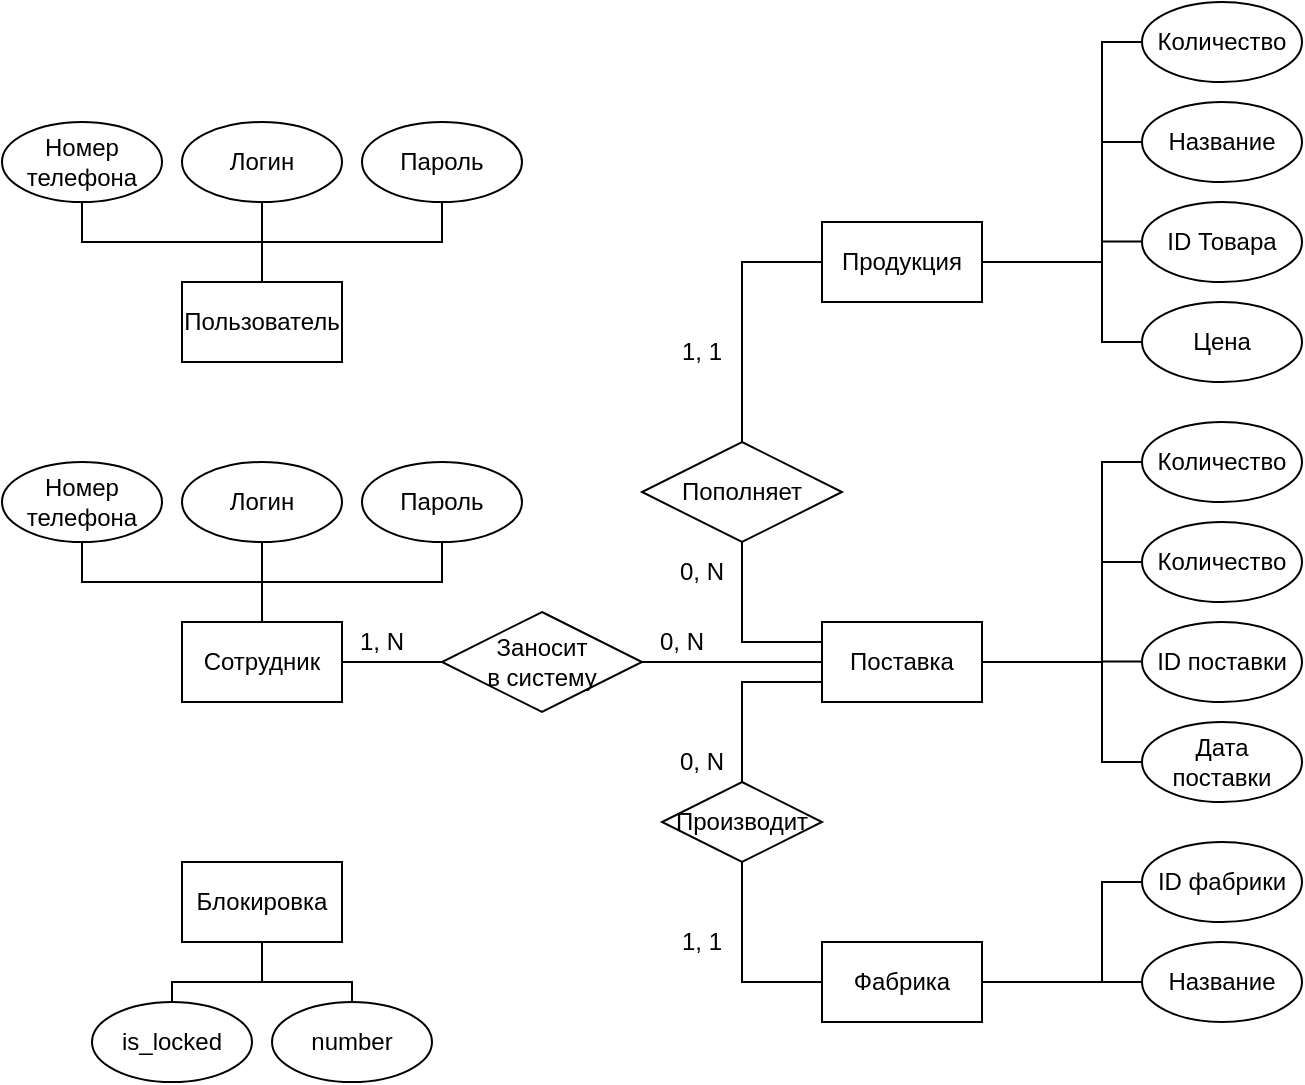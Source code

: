 <mxfile version="22.1.13" type="github">
  <diagram name="Страница — 1" id="OJRPwjM_ZqPg-A0EtJ_c">
    <mxGraphModel dx="2967" dy="1865" grid="1" gridSize="10" guides="1" tooltips="1" connect="1" arrows="1" fold="1" page="1" pageScale="1" pageWidth="827" pageHeight="1169" math="0" shadow="0">
      <root>
        <mxCell id="0" />
        <mxCell id="1" parent="0" />
        <mxCell id="K-1etbnxxpqMj6hJHPy6-2" value="Фабрика" style="rounded=0;whiteSpace=wrap;html=1;" parent="1" vertex="1">
          <mxGeometry x="-1140" y="-630" width="80" height="40" as="geometry" />
        </mxCell>
        <mxCell id="K-1etbnxxpqMj6hJHPy6-3" value="Производит" style="rhombus;whiteSpace=wrap;html=1;" parent="1" vertex="1">
          <mxGeometry x="-1220" y="-710" width="80" height="40" as="geometry" />
        </mxCell>
        <mxCell id="K-1etbnxxpqMj6hJHPy6-4" value="Поставка" style="rounded=0;whiteSpace=wrap;html=1;" parent="1" vertex="1">
          <mxGeometry x="-1140" y="-790" width="80" height="40" as="geometry" />
        </mxCell>
        <mxCell id="K-1etbnxxpqMj6hJHPy6-5" value="Пополняет" style="rhombus;whiteSpace=wrap;html=1;" parent="1" vertex="1">
          <mxGeometry x="-1230" y="-880" width="100" height="50" as="geometry" />
        </mxCell>
        <mxCell id="K-1etbnxxpqMj6hJHPy6-7" value="" style="endArrow=none;html=1;rounded=0;exitX=0.5;exitY=1;exitDx=0;exitDy=0;entryX=0;entryY=0.5;entryDx=0;entryDy=0;" parent="1" source="K-1etbnxxpqMj6hJHPy6-3" target="K-1etbnxxpqMj6hJHPy6-2" edge="1">
          <mxGeometry width="50" height="50" relative="1" as="geometry">
            <mxPoint x="-950" y="-700" as="sourcePoint" />
            <mxPoint x="-900" y="-750" as="targetPoint" />
            <Array as="points">
              <mxPoint x="-1180" y="-610" />
            </Array>
          </mxGeometry>
        </mxCell>
        <mxCell id="K-1etbnxxpqMj6hJHPy6-8" value="" style="endArrow=none;html=1;rounded=0;exitX=0;exitY=0.75;exitDx=0;exitDy=0;entryX=0.5;entryY=0;entryDx=0;entryDy=0;" parent="1" source="K-1etbnxxpqMj6hJHPy6-4" target="K-1etbnxxpqMj6hJHPy6-3" edge="1">
          <mxGeometry width="50" height="50" relative="1" as="geometry">
            <mxPoint x="-1250" y="-795" as="sourcePoint" />
            <mxPoint x="-1210" y="-735" as="targetPoint" />
            <Array as="points">
              <mxPoint x="-1180" y="-760" />
            </Array>
          </mxGeometry>
        </mxCell>
        <mxCell id="K-1etbnxxpqMj6hJHPy6-9" value="" style="endArrow=none;html=1;rounded=0;exitX=0;exitY=0.25;exitDx=0;exitDy=0;entryX=0.5;entryY=1;entryDx=0;entryDy=0;" parent="1" source="K-1etbnxxpqMj6hJHPy6-4" target="K-1etbnxxpqMj6hJHPy6-5" edge="1">
          <mxGeometry width="50" height="50" relative="1" as="geometry">
            <mxPoint x="-1130" y="-750" as="sourcePoint" />
            <mxPoint x="-1170" y="-700" as="targetPoint" />
            <Array as="points">
              <mxPoint x="-1180" y="-780" />
            </Array>
          </mxGeometry>
        </mxCell>
        <mxCell id="K-1etbnxxpqMj6hJHPy6-10" value="" style="endArrow=none;html=1;rounded=0;entryX=0.5;entryY=0;entryDx=0;entryDy=0;exitX=0;exitY=0.5;exitDx=0;exitDy=0;" parent="1" source="K-1etbnxxpqMj6hJHPy6-21" target="K-1etbnxxpqMj6hJHPy6-5" edge="1">
          <mxGeometry width="50" height="50" relative="1" as="geometry">
            <mxPoint x="-1180" y="-1030" as="sourcePoint" />
            <mxPoint x="-1170" y="-820" as="targetPoint" />
            <Array as="points">
              <mxPoint x="-1180" y="-970" />
            </Array>
          </mxGeometry>
        </mxCell>
        <mxCell id="K-1etbnxxpqMj6hJHPy6-14" value="ID поставки" style="ellipse;whiteSpace=wrap;html=1;" parent="1" vertex="1">
          <mxGeometry x="-980" y="-790" width="80" height="40" as="geometry" />
        </mxCell>
        <mxCell id="K-1etbnxxpqMj6hJHPy6-16" value="Дата поставки" style="ellipse;whiteSpace=wrap;html=1;" parent="1" vertex="1">
          <mxGeometry x="-980" y="-740" width="80" height="40" as="geometry" />
        </mxCell>
        <mxCell id="K-1etbnxxpqMj6hJHPy6-18" value="Количество" style="ellipse;whiteSpace=wrap;html=1;" parent="1" vertex="1">
          <mxGeometry x="-980" y="-840" width="80" height="40" as="geometry" />
        </mxCell>
        <mxCell id="K-1etbnxxpqMj6hJHPy6-21" value="Продукция" style="rounded=0;whiteSpace=wrap;html=1;" parent="1" vertex="1">
          <mxGeometry x="-1140" y="-990" width="80" height="40" as="geometry" />
        </mxCell>
        <mxCell id="K-1etbnxxpqMj6hJHPy6-23" value="" style="endArrow=none;html=1;rounded=0;exitX=1;exitY=0.5;exitDx=0;exitDy=0;" parent="1" source="K-1etbnxxpqMj6hJHPy6-4" edge="1">
          <mxGeometry width="50" height="50" relative="1" as="geometry">
            <mxPoint x="-910" y="-860" as="sourcePoint" />
            <mxPoint x="-1000" y="-770" as="targetPoint" />
          </mxGeometry>
        </mxCell>
        <mxCell id="K-1etbnxxpqMj6hJHPy6-24" value="" style="endArrow=none;html=1;rounded=0;exitX=0;exitY=0.5;exitDx=0;exitDy=0;entryX=0;entryY=0.5;entryDx=0;entryDy=0;" parent="1" source="K-1etbnxxpqMj6hJHPy6-16" target="K-1etbnxxpqMj6hJHPy6-18" edge="1">
          <mxGeometry width="50" height="50" relative="1" as="geometry">
            <mxPoint x="-910" y="-885" as="sourcePoint" />
            <mxPoint x="-860" y="-935" as="targetPoint" />
            <Array as="points">
              <mxPoint x="-1000" y="-720" />
              <mxPoint x="-1000" y="-820" />
            </Array>
          </mxGeometry>
        </mxCell>
        <mxCell id="K-1etbnxxpqMj6hJHPy6-25" value="" style="endArrow=none;html=1;rounded=0;exitX=0;exitY=0.5;exitDx=0;exitDy=0;" parent="1" edge="1">
          <mxGeometry width="50" height="50" relative="1" as="geometry">
            <mxPoint x="-980" y="-820" as="sourcePoint" />
            <mxPoint x="-1000" y="-820" as="targetPoint" />
          </mxGeometry>
        </mxCell>
        <mxCell id="K-1etbnxxpqMj6hJHPy6-26" value="" style="endArrow=none;html=1;rounded=0;exitX=0;exitY=0.5;exitDx=0;exitDy=0;" parent="1" edge="1">
          <mxGeometry width="50" height="50" relative="1" as="geometry">
            <mxPoint x="-980" y="-770.2" as="sourcePoint" />
            <mxPoint x="-1000" y="-770.2" as="targetPoint" />
          </mxGeometry>
        </mxCell>
        <mxCell id="K-1etbnxxpqMj6hJHPy6-27" value="Название" style="ellipse;whiteSpace=wrap;html=1;" parent="1" vertex="1">
          <mxGeometry x="-980" y="-630" width="80" height="40" as="geometry" />
        </mxCell>
        <mxCell id="K-1etbnxxpqMj6hJHPy6-28" value="" style="endArrow=none;html=1;rounded=0;exitX=1;exitY=0.5;exitDx=0;exitDy=0;entryX=0;entryY=0.5;entryDx=0;entryDy=0;" parent="1" source="K-1etbnxxpqMj6hJHPy6-2" target="K-1etbnxxpqMj6hJHPy6-27" edge="1">
          <mxGeometry width="50" height="50" relative="1" as="geometry">
            <mxPoint x="-950" y="-740" as="sourcePoint" />
            <mxPoint x="-900" y="-790" as="targetPoint" />
          </mxGeometry>
        </mxCell>
        <mxCell id="K-1etbnxxpqMj6hJHPy6-29" value="ID фабрики" style="ellipse;whiteSpace=wrap;html=1;" parent="1" vertex="1">
          <mxGeometry x="-980" y="-680" width="80" height="40" as="geometry" />
        </mxCell>
        <mxCell id="K-1etbnxxpqMj6hJHPy6-30" value="" style="endArrow=none;html=1;rounded=0;exitX=0;exitY=0.5;exitDx=0;exitDy=0;" parent="1" source="K-1etbnxxpqMj6hJHPy6-29" edge="1">
          <mxGeometry width="50" height="50" relative="1" as="geometry">
            <mxPoint x="-930" y="-740" as="sourcePoint" />
            <mxPoint x="-1000" y="-610" as="targetPoint" />
            <Array as="points">
              <mxPoint x="-1000" y="-660" />
            </Array>
          </mxGeometry>
        </mxCell>
        <mxCell id="K-1etbnxxpqMj6hJHPy6-35" value="Название" style="ellipse;whiteSpace=wrap;html=1;" parent="1" vertex="1">
          <mxGeometry x="-980" y="-1050" width="80" height="40" as="geometry" />
        </mxCell>
        <mxCell id="K-1etbnxxpqMj6hJHPy6-36" value="ID Товара" style="ellipse;whiteSpace=wrap;html=1;" parent="1" vertex="1">
          <mxGeometry x="-980" y="-1000" width="80" height="40" as="geometry" />
        </mxCell>
        <mxCell id="K-1etbnxxpqMj6hJHPy6-37" value="Цена" style="ellipse;whiteSpace=wrap;html=1;" parent="1" vertex="1">
          <mxGeometry x="-980" y="-950" width="80" height="40" as="geometry" />
        </mxCell>
        <mxCell id="K-1etbnxxpqMj6hJHPy6-38" value="Количество" style="ellipse;whiteSpace=wrap;html=1;" parent="1" vertex="1">
          <mxGeometry x="-980" y="-1100" width="80" height="40" as="geometry" />
        </mxCell>
        <mxCell id="K-1etbnxxpqMj6hJHPy6-40" value="" style="endArrow=none;html=1;rounded=0;exitX=0;exitY=0.5;exitDx=0;exitDy=0;entryX=0;entryY=0.5;entryDx=0;entryDy=0;" parent="1" source="K-1etbnxxpqMj6hJHPy6-37" target="K-1etbnxxpqMj6hJHPy6-38" edge="1">
          <mxGeometry width="50" height="50" relative="1" as="geometry">
            <mxPoint x="-910" y="-1095" as="sourcePoint" />
            <mxPoint x="-860" y="-1145" as="targetPoint" />
            <Array as="points">
              <mxPoint x="-1000" y="-930" />
              <mxPoint x="-1000" y="-1080" />
            </Array>
          </mxGeometry>
        </mxCell>
        <mxCell id="K-1etbnxxpqMj6hJHPy6-41" value="" style="endArrow=none;html=1;rounded=0;exitX=0;exitY=0.5;exitDx=0;exitDy=0;" parent="1" source="K-1etbnxxpqMj6hJHPy6-35" edge="1">
          <mxGeometry width="50" height="50" relative="1" as="geometry">
            <mxPoint x="-940" y="-995" as="sourcePoint" />
            <mxPoint x="-1000" y="-1030" as="targetPoint" />
          </mxGeometry>
        </mxCell>
        <mxCell id="K-1etbnxxpqMj6hJHPy6-42" value="" style="endArrow=none;html=1;rounded=0;exitX=0;exitY=0.5;exitDx=0;exitDy=0;" parent="1" edge="1">
          <mxGeometry width="50" height="50" relative="1" as="geometry">
            <mxPoint x="-980" y="-980.2" as="sourcePoint" />
            <mxPoint x="-1000" y="-980.2" as="targetPoint" />
          </mxGeometry>
        </mxCell>
        <mxCell id="K-1etbnxxpqMj6hJHPy6-43" value="" style="endArrow=none;html=1;rounded=0;exitX=1;exitY=0.5;exitDx=0;exitDy=0;" parent="1" source="K-1etbnxxpqMj6hJHPy6-21" edge="1">
          <mxGeometry width="50" height="50" relative="1" as="geometry">
            <mxPoint x="-1000" y="-870" as="sourcePoint" />
            <mxPoint x="-1000" y="-970" as="targetPoint" />
          </mxGeometry>
        </mxCell>
        <mxCell id="K-1etbnxxpqMj6hJHPy6-44" value="1, 1" style="text;html=1;strokeColor=none;fillColor=none;align=center;verticalAlign=middle;whiteSpace=wrap;rounded=0;" parent="1" vertex="1">
          <mxGeometry x="-1230" y="-645" width="60" height="30" as="geometry" />
        </mxCell>
        <mxCell id="K-1etbnxxpqMj6hJHPy6-45" value="0, N" style="text;html=1;strokeColor=none;fillColor=none;align=center;verticalAlign=middle;whiteSpace=wrap;rounded=0;" parent="1" vertex="1">
          <mxGeometry x="-1230" y="-735" width="60" height="30" as="geometry" />
        </mxCell>
        <mxCell id="K-1etbnxxpqMj6hJHPy6-46" value="0, N" style="text;html=1;strokeColor=none;fillColor=none;align=center;verticalAlign=middle;whiteSpace=wrap;rounded=0;" parent="1" vertex="1">
          <mxGeometry x="-1230" y="-830" width="60" height="30" as="geometry" />
        </mxCell>
        <mxCell id="K-1etbnxxpqMj6hJHPy6-48" value="1, 1" style="text;html=1;strokeColor=none;fillColor=none;align=center;verticalAlign=middle;whiteSpace=wrap;rounded=0;" parent="1" vertex="1">
          <mxGeometry x="-1230" y="-940" width="60" height="30" as="geometry" />
        </mxCell>
        <mxCell id="k0u4FyNp88bf4syOmFUP-1" value="Пользователь" style="rounded=0;whiteSpace=wrap;html=1;" parent="1" vertex="1">
          <mxGeometry x="-1460" y="-960" width="80" height="40" as="geometry" />
        </mxCell>
        <mxCell id="k0u4FyNp88bf4syOmFUP-5" value="Номер&lt;br&gt;телефона" style="ellipse;whiteSpace=wrap;html=1;" parent="1" vertex="1">
          <mxGeometry x="-1550" y="-1040" width="80" height="40" as="geometry" />
        </mxCell>
        <mxCell id="k0u4FyNp88bf4syOmFUP-6" value="Логин" style="ellipse;whiteSpace=wrap;html=1;" parent="1" vertex="1">
          <mxGeometry x="-1460" y="-1040" width="80" height="40" as="geometry" />
        </mxCell>
        <mxCell id="k0u4FyNp88bf4syOmFUP-7" value="Пароль" style="ellipse;whiteSpace=wrap;html=1;" parent="1" vertex="1">
          <mxGeometry x="-1370" y="-1040" width="80" height="40" as="geometry" />
        </mxCell>
        <mxCell id="k0u4FyNp88bf4syOmFUP-8" value="" style="endArrow=none;html=1;rounded=0;entryX=0.5;entryY=1;entryDx=0;entryDy=0;exitX=0.5;exitY=1;exitDx=0;exitDy=0;" parent="1" source="k0u4FyNp88bf4syOmFUP-7" target="k0u4FyNp88bf4syOmFUP-5" edge="1">
          <mxGeometry width="50" height="50" relative="1" as="geometry">
            <mxPoint x="-1410" y="-860" as="sourcePoint" />
            <mxPoint x="-1410" y="-910" as="targetPoint" />
            <Array as="points">
              <mxPoint x="-1330" y="-980" />
              <mxPoint x="-1510" y="-980" />
            </Array>
          </mxGeometry>
        </mxCell>
        <mxCell id="k0u4FyNp88bf4syOmFUP-9" value="" style="endArrow=none;html=1;rounded=0;entryX=0.5;entryY=1;entryDx=0;entryDy=0;exitX=0.5;exitY=0;exitDx=0;exitDy=0;" parent="1" source="k0u4FyNp88bf4syOmFUP-1" target="k0u4FyNp88bf4syOmFUP-6" edge="1">
          <mxGeometry width="50" height="50" relative="1" as="geometry">
            <mxPoint x="-1390" y="-920" as="sourcePoint" />
            <mxPoint x="-1340" y="-970" as="targetPoint" />
          </mxGeometry>
        </mxCell>
        <mxCell id="k0u4FyNp88bf4syOmFUP-12" value="Сотрудник" style="rounded=0;whiteSpace=wrap;html=1;" parent="1" vertex="1">
          <mxGeometry x="-1460" y="-790" width="80" height="40" as="geometry" />
        </mxCell>
        <mxCell id="k0u4FyNp88bf4syOmFUP-13" value="Номер&lt;br&gt;телефона" style="ellipse;whiteSpace=wrap;html=1;" parent="1" vertex="1">
          <mxGeometry x="-1550" y="-870" width="80" height="40" as="geometry" />
        </mxCell>
        <mxCell id="k0u4FyNp88bf4syOmFUP-14" value="Логин" style="ellipse;whiteSpace=wrap;html=1;" parent="1" vertex="1">
          <mxGeometry x="-1460" y="-870" width="80" height="40" as="geometry" />
        </mxCell>
        <mxCell id="k0u4FyNp88bf4syOmFUP-15" value="Пароль" style="ellipse;whiteSpace=wrap;html=1;" parent="1" vertex="1">
          <mxGeometry x="-1370" y="-870" width="80" height="40" as="geometry" />
        </mxCell>
        <mxCell id="k0u4FyNp88bf4syOmFUP-16" value="" style="endArrow=none;html=1;rounded=0;entryX=0.5;entryY=1;entryDx=0;entryDy=0;exitX=0.5;exitY=1;exitDx=0;exitDy=0;" parent="1" source="k0u4FyNp88bf4syOmFUP-15" target="k0u4FyNp88bf4syOmFUP-13" edge="1">
          <mxGeometry width="50" height="50" relative="1" as="geometry">
            <mxPoint x="-1410" y="-690" as="sourcePoint" />
            <mxPoint x="-1410" y="-740" as="targetPoint" />
            <Array as="points">
              <mxPoint x="-1330" y="-810" />
              <mxPoint x="-1510" y="-810" />
            </Array>
          </mxGeometry>
        </mxCell>
        <mxCell id="k0u4FyNp88bf4syOmFUP-17" value="" style="endArrow=none;html=1;rounded=0;entryX=0.5;entryY=1;entryDx=0;entryDy=0;exitX=0.5;exitY=0;exitDx=0;exitDy=0;" parent="1" source="k0u4FyNp88bf4syOmFUP-12" target="k0u4FyNp88bf4syOmFUP-14" edge="1">
          <mxGeometry width="50" height="50" relative="1" as="geometry">
            <mxPoint x="-1390" y="-750" as="sourcePoint" />
            <mxPoint x="-1340" y="-800" as="targetPoint" />
          </mxGeometry>
        </mxCell>
        <mxCell id="uESoB4eqvGE0R4rqB3tI-2" value="Заносит&lt;br&gt;в систему" style="rhombus;whiteSpace=wrap;html=1;" parent="1" vertex="1">
          <mxGeometry x="-1330" y="-795" width="100" height="50" as="geometry" />
        </mxCell>
        <mxCell id="28vghRlqEXqDxvVt-icd-1" value="" style="endArrow=none;html=1;rounded=0;exitX=1;exitY=0.5;exitDx=0;exitDy=0;entryX=0;entryY=0.5;entryDx=0;entryDy=0;" parent="1" source="k0u4FyNp88bf4syOmFUP-12" target="uESoB4eqvGE0R4rqB3tI-2" edge="1">
          <mxGeometry width="50" height="50" relative="1" as="geometry">
            <mxPoint x="-1080" y="-740" as="sourcePoint" />
            <mxPoint x="-1030" y="-790" as="targetPoint" />
          </mxGeometry>
        </mxCell>
        <mxCell id="28vghRlqEXqDxvVt-icd-2" value="" style="endArrow=none;html=1;rounded=0;exitX=1;exitY=0.5;exitDx=0;exitDy=0;entryX=0;entryY=0.5;entryDx=0;entryDy=0;" parent="1" source="uESoB4eqvGE0R4rqB3tI-2" target="K-1etbnxxpqMj6hJHPy6-4" edge="1">
          <mxGeometry width="50" height="50" relative="1" as="geometry">
            <mxPoint x="-1080" y="-740" as="sourcePoint" />
            <mxPoint x="-1030" y="-790" as="targetPoint" />
          </mxGeometry>
        </mxCell>
        <mxCell id="28vghRlqEXqDxvVt-icd-3" value="1, N" style="text;html=1;strokeColor=none;fillColor=none;align=center;verticalAlign=middle;whiteSpace=wrap;rounded=0;" parent="1" vertex="1">
          <mxGeometry x="-1390" y="-795" width="60" height="30" as="geometry" />
        </mxCell>
        <mxCell id="28vghRlqEXqDxvVt-icd-4" value="0, N" style="text;html=1;strokeColor=none;fillColor=none;align=center;verticalAlign=middle;whiteSpace=wrap;rounded=0;" parent="1" vertex="1">
          <mxGeometry x="-1240" y="-795" width="60" height="30" as="geometry" />
        </mxCell>
        <mxCell id="oXozsh2_pfmd2yI_68-A-1" value="Количество" style="ellipse;whiteSpace=wrap;html=1;" parent="1" vertex="1">
          <mxGeometry x="-980" y="-890" width="80" height="40" as="geometry" />
        </mxCell>
        <mxCell id="oXozsh2_pfmd2yI_68-A-2" value="" style="endArrow=none;html=1;rounded=0;entryX=0;entryY=0.5;entryDx=0;entryDy=0;" parent="1" target="oXozsh2_pfmd2yI_68-A-1" edge="1">
          <mxGeometry width="50" height="50" relative="1" as="geometry">
            <mxPoint x="-1000" y="-820" as="sourcePoint" />
            <mxPoint x="-1100" y="-850" as="targetPoint" />
            <Array as="points">
              <mxPoint x="-1000" y="-870" />
            </Array>
          </mxGeometry>
        </mxCell>
        <mxCell id="1Y6hJaetUH4b6sD-3ZdC-1" value="Блокировка" style="rounded=0;whiteSpace=wrap;html=1;" vertex="1" parent="1">
          <mxGeometry x="-1460" y="-670" width="80" height="40" as="geometry" />
        </mxCell>
        <mxCell id="1Y6hJaetUH4b6sD-3ZdC-2" value="is_locked" style="ellipse;whiteSpace=wrap;html=1;" vertex="1" parent="1">
          <mxGeometry x="-1505" y="-600" width="80" height="40" as="geometry" />
        </mxCell>
        <mxCell id="1Y6hJaetUH4b6sD-3ZdC-3" value="number" style="ellipse;whiteSpace=wrap;html=1;" vertex="1" parent="1">
          <mxGeometry x="-1415" y="-600" width="80" height="40" as="geometry" />
        </mxCell>
        <mxCell id="1Y6hJaetUH4b6sD-3ZdC-4" value="" style="endArrow=none;html=1;rounded=0;exitX=0.5;exitY=0;exitDx=0;exitDy=0;entryX=0.5;entryY=0;entryDx=0;entryDy=0;" edge="1" parent="1" source="1Y6hJaetUH4b6sD-3ZdC-2" target="1Y6hJaetUH4b6sD-3ZdC-3">
          <mxGeometry width="50" height="50" relative="1" as="geometry">
            <mxPoint x="-1350" y="-660" as="sourcePoint" />
            <mxPoint x="-1300" y="-710" as="targetPoint" />
            <Array as="points">
              <mxPoint x="-1465" y="-610" />
              <mxPoint x="-1375" y="-610" />
            </Array>
          </mxGeometry>
        </mxCell>
        <mxCell id="1Y6hJaetUH4b6sD-3ZdC-5" value="" style="endArrow=none;html=1;rounded=0;entryX=0.5;entryY=1;entryDx=0;entryDy=0;" edge="1" parent="1" target="1Y6hJaetUH4b6sD-3ZdC-1">
          <mxGeometry width="50" height="50" relative="1" as="geometry">
            <mxPoint x="-1420" y="-610" as="sourcePoint" />
            <mxPoint x="-1350" y="-640" as="targetPoint" />
          </mxGeometry>
        </mxCell>
      </root>
    </mxGraphModel>
  </diagram>
</mxfile>
